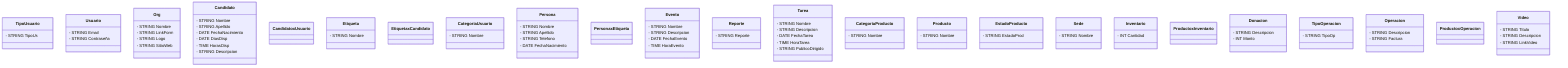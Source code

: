 classDiagram

    class TipoUsuario{
        - STRING TipoUs
    }

    class Usuario{
        - STRING Email
        - STRING Contraseña
    }

    class Org{
        - STRING Nombre
        - STRING LinkForm
        - STRING Logo
        - STRING SitioWeb
    }

    class Candidato{
        - STRING Nombre
        - STRING Apellido
        - DATE FechaNacimiento
        - DATE DiasDisp
        - TIME HorasDisp
        - STRING Descripcion
    }

    class CandidatoxUsuario{
    }

    class Etiqueta{
        - STRING Nombre
    }

    class EtiquetaxCandidato{
    }

    class CategoriaUsuario{
        - STRING Nombre
    }

    class Persona{
        - STRING Nombre
        - STRING Apellido
        - STRING Telefono
        - DATE FechaNacimiento
    }

    class PersonaxEtiqueta{
    }

    class Evento{
        - STRING Nombre
        - STRING Descripcion
        - DATE FechaEvento
        - TIME HoraEvento
    }

    class Reporte{
        - STRING Reporte
    }

    class Tarea{
        - STRING Nombre
        - STRING Descripcion
        - DATE FechaTarea
        - TIME HoraTarea
        - STRING PublicoDirigido
    }

    class CategoriaProducto{
        - STRING Nombre
    }

    class Producto{
        - STRING Nombre
    }

    class EstadoProducto{
        - STRING EstadoProd
    }

    class Sede{
        - STRING Nombre
    }

    class Inventario{
        - INT Cantidad
    }

    class ProductoxInventario{
    }

    class Donacion{
        - STRING Descripcion
        - INT Monto
    }

    class TipoOperacion{
        - STRING TipoOp
    }

    class Operacion{
        - STRING Descripcion
        - STRING Factura
    }

    class ProductoxOperacion{
    }

    class Video{
        - STRING Titulo
        - STRING Descripcion
        - STRING LinkVideo
    }
